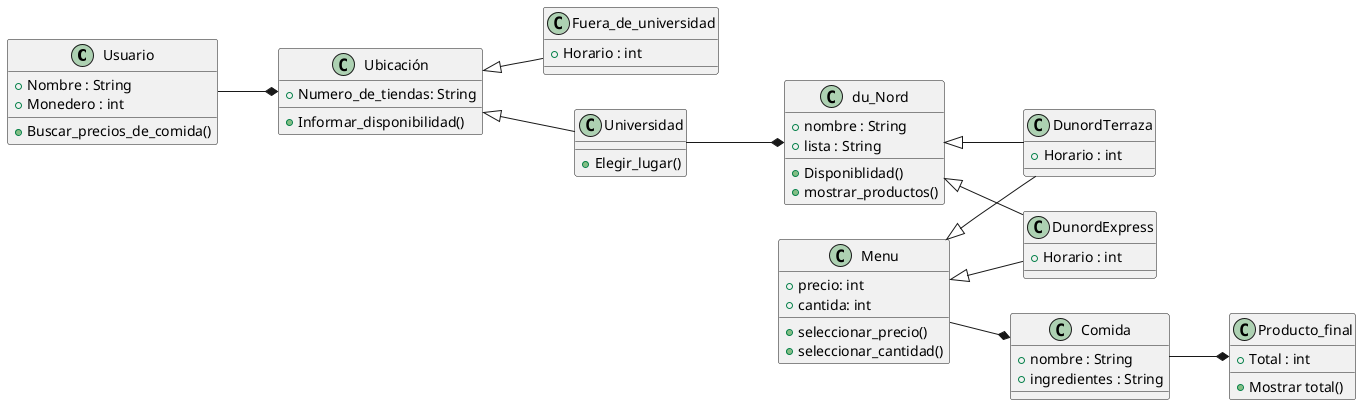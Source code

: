 @startuml
left to right direction

class Usuario {
  +Nombre : String
  +Monedero : int
  +Buscar_precios_de_comida()
}

Class Ubicación {
    +Numero_de_tiendas: String
    +Informar_disponibilidad()
}

class Fuera_de_universidad{
     +Horario : int

}

Class Universidad{
     +Elegir_lugar()
}


class du_Nord {
   +nombre : String
   +lista : String
   +Disponiblidad()
   +mostrar_productos()
}

Class DunordExpress{
     +Horario : int
}

Class DunordTerraza{
     +Horario : int

}
class Menu {
   
   +precio: int
   +cantida: int
   +seleccionar_precio()
   +seleccionar_cantidad()
}

class Comida {
   +nombre : String
   +ingredientes : String

}

Class Producto_final{
   +Total : int
   +Mostrar total()
}

Usuario --* Ubicación
Ubicación <|-- Universidad
Ubicación <|-- Fuera_de_universidad
Universidad --* du_Nord
du_Nord <|-- DunordExpress
du_Nord <|-- DunordTerraza
Menu <|-- DunordExpress
Menu <|-- DunordTerraza
Menu --* Comida
Comida --* Producto_final


@enduml
